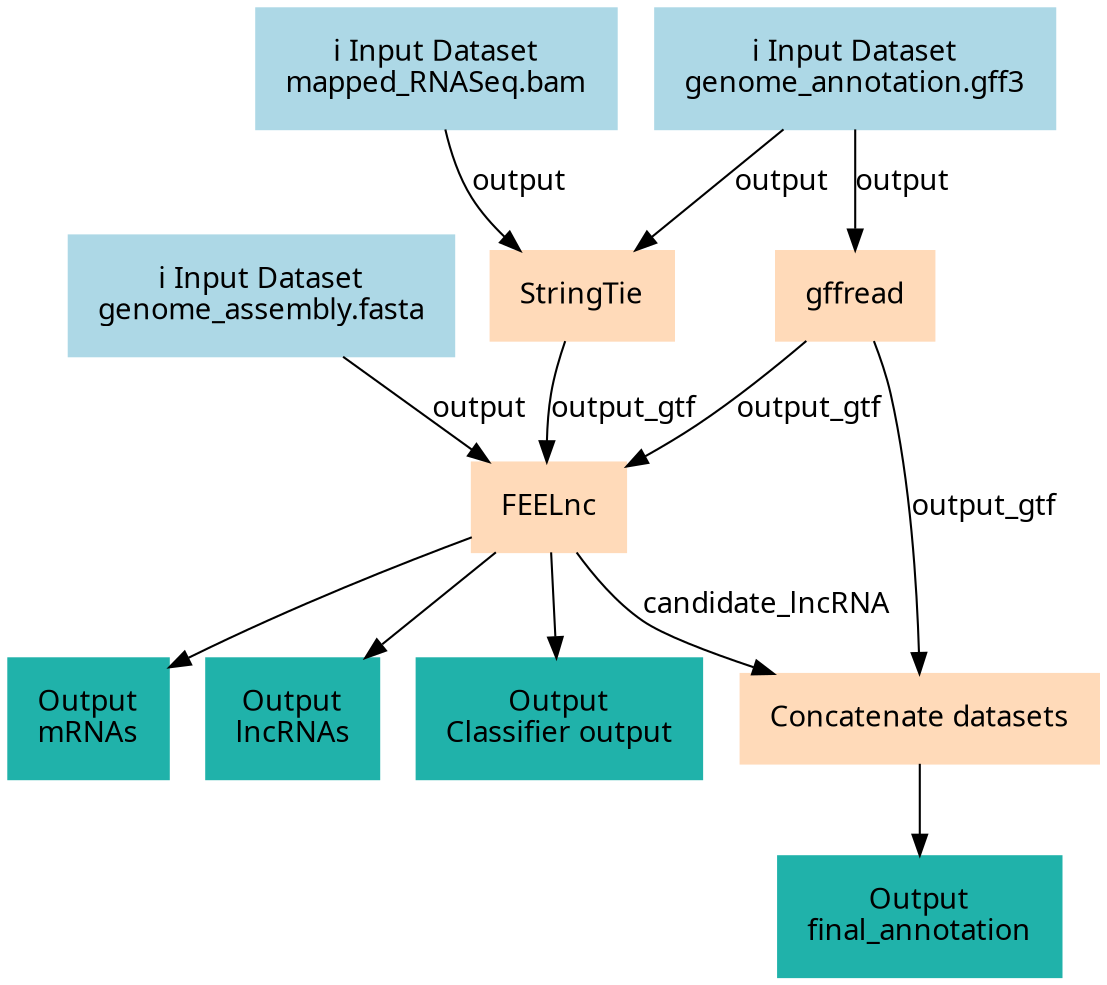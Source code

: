 digraph main {
  node [fontname="Atkinson Hyperlegible", shape=box, color=white,style=filled,color=peachpuff,margin="0.2,0.2"];
  edge [fontname="Atkinson Hyperlegible"];
  0[color=lightblue,label="ℹ️ Input Dataset\nmapped_RNASeq.bam"]
  1[color=lightblue,label="ℹ️ Input Dataset\ngenome_annotation.gff3"]
  2[color=lightblue,label="ℹ️ Input Dataset\ngenome_assembly.fasta"]
  3[label="StringTie"]
  1 -> 3 [label="output"]
  0 -> 3 [label="output"]
  4[label="gffread"]
  1 -> 4 [label="output"]
  5[label="FEELnc"]
  3 -> 5 [label="output_gtf"]
  2 -> 5 [label="output"]
  4 -> 5 [label="output_gtf"]
  k4055b259173c492d86a45e662b663421[color=lightseagreen,label="Output\nmRNAs"]
  5 -> k4055b259173c492d86a45e662b663421
  kabc029bab7ba458688b45e5d758c2f39[color=lightseagreen,label="Output\nlncRNAs"]
  5 -> kabc029bab7ba458688b45e5d758c2f39
  k93ff3464d1bb405986af3e703da3e542[color=lightseagreen,label="Output\nClassifier output"]
  5 -> k93ff3464d1bb405986af3e703da3e542
  6[label="Concatenate datasets"]
  4 -> 6 [label="output_gtf"]
  5 -> 6 [label="candidate_lncRNA"]
  k7b91b6a4ef6743599c93eabcc021b0fc[color=lightseagreen,label="Output\nfinal_annotation"]
  6 -> k7b91b6a4ef6743599c93eabcc021b0fc
}
